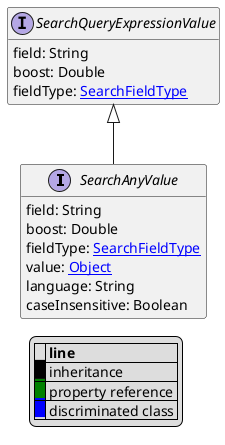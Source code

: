 @startuml

hide empty fields
hide empty methods
legend
|= |= line |
|<back:black>   </back>| inheritance |
|<back:green>   </back>| property reference |
|<back:blue>   </back>| discriminated class |
endlegend
interface SearchAnyValue [[SearchAnyValue.svg]] extends SearchQueryExpressionValue {
    field: String
    boost: Double
    fieldType: [[SearchFieldType.svg SearchFieldType]]
    value: [[Object.svg Object]]
    language: String
    caseInsensitive: Boolean
}
interface SearchQueryExpressionValue [[SearchQueryExpressionValue.svg]]  {
    field: String
    boost: Double
    fieldType: [[SearchFieldType.svg SearchFieldType]]
}





@enduml
